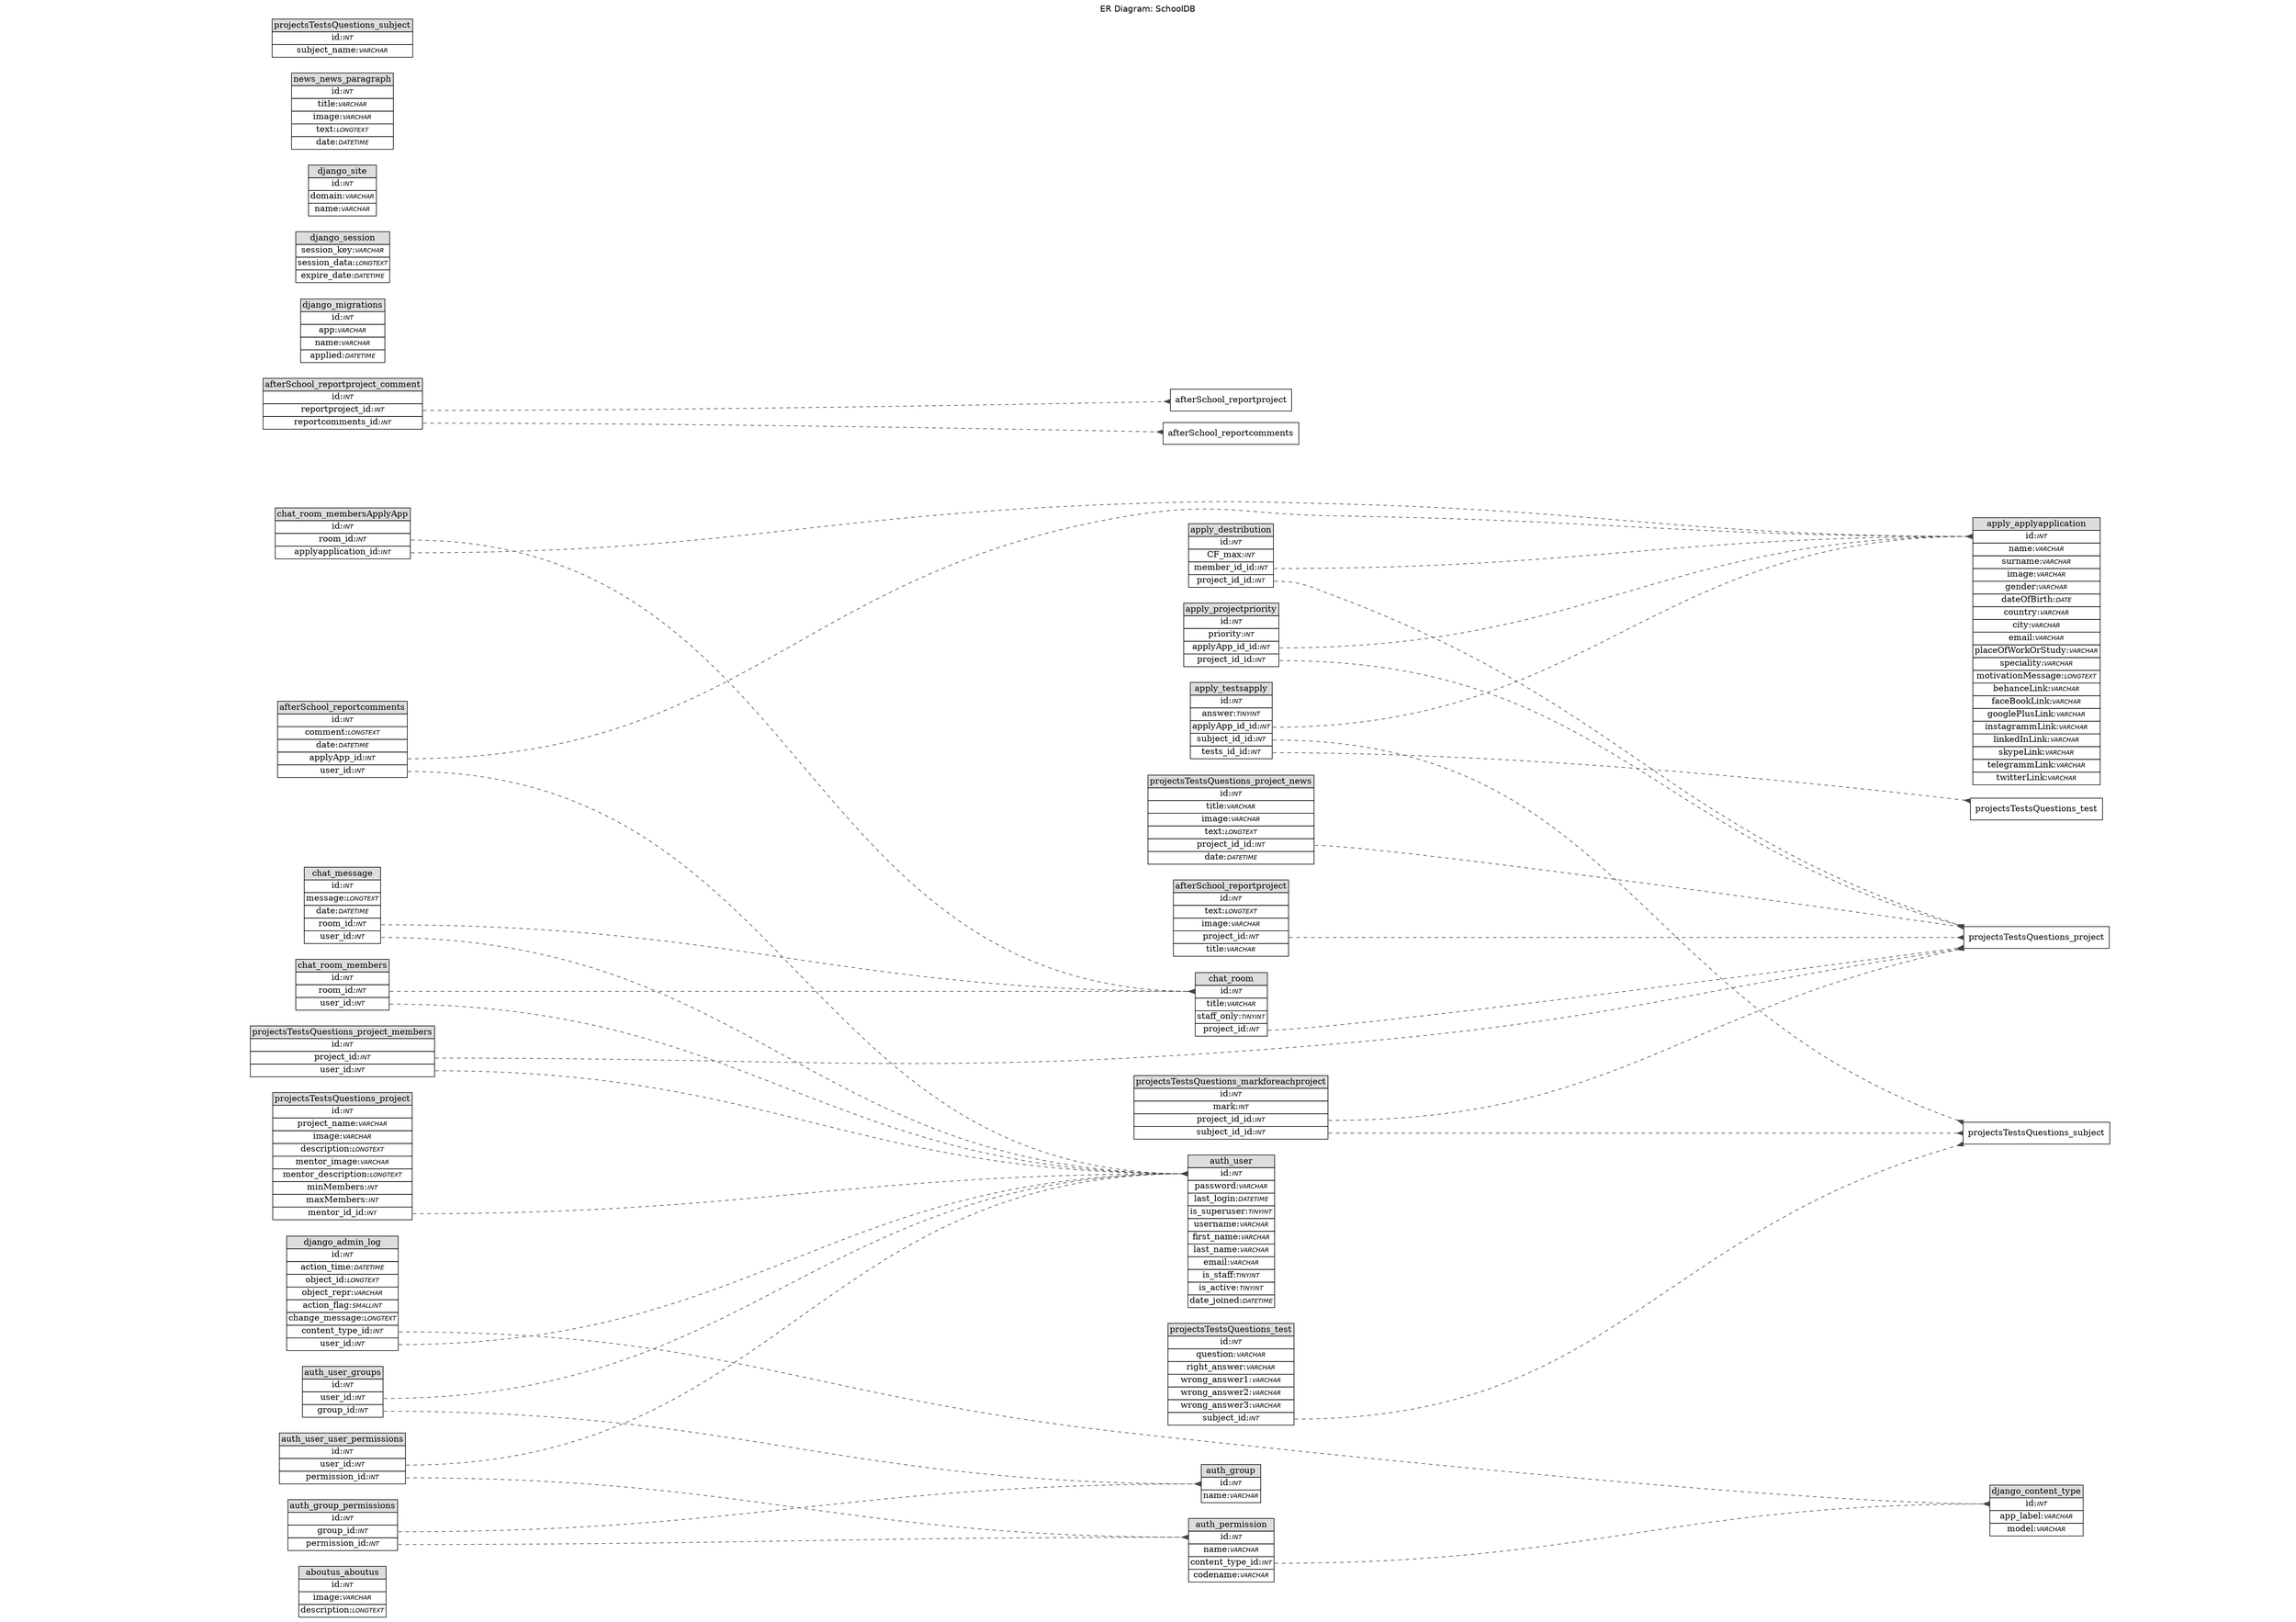 // ************************************************************
// Generated by: Sequel Pro
// Version 4541
//
// http://www.sequelpro.com/
// https://github.com/sequelpro/sequelpro
//
// Host: 127.0.0.1 (MySQL 5.7.9)
// Database: SchoolDB
// Generation Time: 2017-06-02 12:08:07 +0000
// ************************************************************

digraph "Database Structure" {
	label = "ER Diagram: SchoolDB";
	labelloc = t;
	compound = true;
	node [ shape = record ];
	fontname = "Helvetica";
	ranksep = 1.25;
	ratio = 0.7;
	rankdir = LR;
	subgraph "table_aboutus_aboutus" {
		node [ shape = "plaintext" ];
		"aboutus_aboutus" [ label=<
			<TABLE BORDER="0" CELLSPACING="0" CELLBORDER="1">
			<TR><TD COLSPAN="3" BGCOLOR="#DDDDDD">aboutus_aboutus</TD></TR>
			<TR><TD COLSPAN="3" PORT="id">id:<FONT FACE="Helvetica-Oblique" POINT-SIZE="10">INT</FONT></TD></TR>
			<TR><TD COLSPAN="3" PORT="image">image:<FONT FACE="Helvetica-Oblique" POINT-SIZE="10">VARCHAR</FONT></TD></TR>
			<TR><TD COLSPAN="3" PORT="description">description:<FONT FACE="Helvetica-Oblique" POINT-SIZE="10">LONGTEXT</FONT></TD></TR>
			</TABLE>>
		];
	}
	subgraph "table_afterSchool_reportcomments" {
		node [ shape = "plaintext" ];
		"afterschool_reportcomments" [ label=<
			<TABLE BORDER="0" CELLSPACING="0" CELLBORDER="1">
			<TR><TD COLSPAN="3" BGCOLOR="#DDDDDD">afterSchool_reportcomments</TD></TR>
			<TR><TD COLSPAN="3" PORT="id">id:<FONT FACE="Helvetica-Oblique" POINT-SIZE="10">INT</FONT></TD></TR>
			<TR><TD COLSPAN="3" PORT="comment">comment:<FONT FACE="Helvetica-Oblique" POINT-SIZE="10">LONGTEXT</FONT></TD></TR>
			<TR><TD COLSPAN="3" PORT="date">date:<FONT FACE="Helvetica-Oblique" POINT-SIZE="10">DATETIME</FONT></TD></TR>
			<TR><TD COLSPAN="3" PORT="applyApp_id">applyApp_id:<FONT FACE="Helvetica-Oblique" POINT-SIZE="10">INT</FONT></TD></TR>
			<TR><TD COLSPAN="3" PORT="user_id">user_id:<FONT FACE="Helvetica-Oblique" POINT-SIZE="10">INT</FONT></TD></TR>
			</TABLE>>
		];
	}
	subgraph "table_afterSchool_reportproject" {
		node [ shape = "plaintext" ];
		"afterschool_reportproject" [ label=<
			<TABLE BORDER="0" CELLSPACING="0" CELLBORDER="1">
			<TR><TD COLSPAN="3" BGCOLOR="#DDDDDD">afterSchool_reportproject</TD></TR>
			<TR><TD COLSPAN="3" PORT="id">id:<FONT FACE="Helvetica-Oblique" POINT-SIZE="10">INT</FONT></TD></TR>
			<TR><TD COLSPAN="3" PORT="text">text:<FONT FACE="Helvetica-Oblique" POINT-SIZE="10">LONGTEXT</FONT></TD></TR>
			<TR><TD COLSPAN="3" PORT="image">image:<FONT FACE="Helvetica-Oblique" POINT-SIZE="10">VARCHAR</FONT></TD></TR>
			<TR><TD COLSPAN="3" PORT="project_id">project_id:<FONT FACE="Helvetica-Oblique" POINT-SIZE="10">INT</FONT></TD></TR>
			<TR><TD COLSPAN="3" PORT="title">title:<FONT FACE="Helvetica-Oblique" POINT-SIZE="10">VARCHAR</FONT></TD></TR>
			</TABLE>>
		];
	}
	subgraph "table_afterSchool_reportproject_comment" {
		node [ shape = "plaintext" ];
		"afterschool_reportproject_comment" [ label=<
			<TABLE BORDER="0" CELLSPACING="0" CELLBORDER="1">
			<TR><TD COLSPAN="3" BGCOLOR="#DDDDDD">afterSchool_reportproject_comment</TD></TR>
			<TR><TD COLSPAN="3" PORT="id">id:<FONT FACE="Helvetica-Oblique" POINT-SIZE="10">INT</FONT></TD></TR>
			<TR><TD COLSPAN="3" PORT="reportproject_id">reportproject_id:<FONT FACE="Helvetica-Oblique" POINT-SIZE="10">INT</FONT></TD></TR>
			<TR><TD COLSPAN="3" PORT="reportcomments_id">reportcomments_id:<FONT FACE="Helvetica-Oblique" POINT-SIZE="10">INT</FONT></TD></TR>
			</TABLE>>
		];
	}
	subgraph "table_apply_applyapplication" {
		node [ shape = "plaintext" ];
		"apply_applyapplication" [ label=<
			<TABLE BORDER="0" CELLSPACING="0" CELLBORDER="1">
			<TR><TD COLSPAN="3" BGCOLOR="#DDDDDD">apply_applyapplication</TD></TR>
			<TR><TD COLSPAN="3" PORT="id">id:<FONT FACE="Helvetica-Oblique" POINT-SIZE="10">INT</FONT></TD></TR>
			<TR><TD COLSPAN="3" PORT="name">name:<FONT FACE="Helvetica-Oblique" POINT-SIZE="10">VARCHAR</FONT></TD></TR>
			<TR><TD COLSPAN="3" PORT="surname">surname:<FONT FACE="Helvetica-Oblique" POINT-SIZE="10">VARCHAR</FONT></TD></TR>
			<TR><TD COLSPAN="3" PORT="image">image:<FONT FACE="Helvetica-Oblique" POINT-SIZE="10">VARCHAR</FONT></TD></TR>
			<TR><TD COLSPAN="3" PORT="gender">gender:<FONT FACE="Helvetica-Oblique" POINT-SIZE="10">VARCHAR</FONT></TD></TR>
			<TR><TD COLSPAN="3" PORT="dateOfBirth">dateOfBirth:<FONT FACE="Helvetica-Oblique" POINT-SIZE="10">DATE</FONT></TD></TR>
			<TR><TD COLSPAN="3" PORT="country">country:<FONT FACE="Helvetica-Oblique" POINT-SIZE="10">VARCHAR</FONT></TD></TR>
			<TR><TD COLSPAN="3" PORT="city">city:<FONT FACE="Helvetica-Oblique" POINT-SIZE="10">VARCHAR</FONT></TD></TR>
			<TR><TD COLSPAN="3" PORT="email">email:<FONT FACE="Helvetica-Oblique" POINT-SIZE="10">VARCHAR</FONT></TD></TR>
			<TR><TD COLSPAN="3" PORT="placeOfWorkOrStudy">placeOfWorkOrStudy:<FONT FACE="Helvetica-Oblique" POINT-SIZE="10">VARCHAR</FONT></TD></TR>
			<TR><TD COLSPAN="3" PORT="speciality">speciality:<FONT FACE="Helvetica-Oblique" POINT-SIZE="10">VARCHAR</FONT></TD></TR>
			<TR><TD COLSPAN="3" PORT="motivationMessage">motivationMessage:<FONT FACE="Helvetica-Oblique" POINT-SIZE="10">LONGTEXT</FONT></TD></TR>
			<TR><TD COLSPAN="3" PORT="behanceLink">behanceLink:<FONT FACE="Helvetica-Oblique" POINT-SIZE="10">VARCHAR</FONT></TD></TR>
			<TR><TD COLSPAN="3" PORT="faceBookLink">faceBookLink:<FONT FACE="Helvetica-Oblique" POINT-SIZE="10">VARCHAR</FONT></TD></TR>
			<TR><TD COLSPAN="3" PORT="googlePlusLink">googlePlusLink:<FONT FACE="Helvetica-Oblique" POINT-SIZE="10">VARCHAR</FONT></TD></TR>
			<TR><TD COLSPAN="3" PORT="instagrammLink">instagrammLink:<FONT FACE="Helvetica-Oblique" POINT-SIZE="10">VARCHAR</FONT></TD></TR>
			<TR><TD COLSPAN="3" PORT="linkedInLink">linkedInLink:<FONT FACE="Helvetica-Oblique" POINT-SIZE="10">VARCHAR</FONT></TD></TR>
			<TR><TD COLSPAN="3" PORT="skypeLink">skypeLink:<FONT FACE="Helvetica-Oblique" POINT-SIZE="10">VARCHAR</FONT></TD></TR>
			<TR><TD COLSPAN="3" PORT="telegrammLink">telegrammLink:<FONT FACE="Helvetica-Oblique" POINT-SIZE="10">VARCHAR</FONT></TD></TR>
			<TR><TD COLSPAN="3" PORT="twitterLink">twitterLink:<FONT FACE="Helvetica-Oblique" POINT-SIZE="10">VARCHAR</FONT></TD></TR>
			</TABLE>>
		];
	}
	subgraph "table_apply_destribution" {
		node [ shape = "plaintext" ];
		"apply_destribution" [ label=<
			<TABLE BORDER="0" CELLSPACING="0" CELLBORDER="1">
			<TR><TD COLSPAN="3" BGCOLOR="#DDDDDD">apply_destribution</TD></TR>
			<TR><TD COLSPAN="3" PORT="id">id:<FONT FACE="Helvetica-Oblique" POINT-SIZE="10">INT</FONT></TD></TR>
			<TR><TD COLSPAN="3" PORT="CF_max">CF_max:<FONT FACE="Helvetica-Oblique" POINT-SIZE="10">INT</FONT></TD></TR>
			<TR><TD COLSPAN="3" PORT="member_id_id">member_id_id:<FONT FACE="Helvetica-Oblique" POINT-SIZE="10">INT</FONT></TD></TR>
			<TR><TD COLSPAN="3" PORT="project_id_id">project_id_id:<FONT FACE="Helvetica-Oblique" POINT-SIZE="10">INT</FONT></TD></TR>
			</TABLE>>
		];
	}
	subgraph "table_apply_projectpriority" {
		node [ shape = "plaintext" ];
		"apply_projectpriority" [ label=<
			<TABLE BORDER="0" CELLSPACING="0" CELLBORDER="1">
			<TR><TD COLSPAN="3" BGCOLOR="#DDDDDD">apply_projectpriority</TD></TR>
			<TR><TD COLSPAN="3" PORT="id">id:<FONT FACE="Helvetica-Oblique" POINT-SIZE="10">INT</FONT></TD></TR>
			<TR><TD COLSPAN="3" PORT="priority">priority:<FONT FACE="Helvetica-Oblique" POINT-SIZE="10">INT</FONT></TD></TR>
			<TR><TD COLSPAN="3" PORT="applyApp_id_id">applyApp_id_id:<FONT FACE="Helvetica-Oblique" POINT-SIZE="10">INT</FONT></TD></TR>
			<TR><TD COLSPAN="3" PORT="project_id_id">project_id_id:<FONT FACE="Helvetica-Oblique" POINT-SIZE="10">INT</FONT></TD></TR>
			</TABLE>>
		];
	}
	subgraph "table_apply_testsapply" {
		node [ shape = "plaintext" ];
		"apply_testsapply" [ label=<
			<TABLE BORDER="0" CELLSPACING="0" CELLBORDER="1">
			<TR><TD COLSPAN="3" BGCOLOR="#DDDDDD">apply_testsapply</TD></TR>
			<TR><TD COLSPAN="3" PORT="id">id:<FONT FACE="Helvetica-Oblique" POINT-SIZE="10">INT</FONT></TD></TR>
			<TR><TD COLSPAN="3" PORT="answer">answer:<FONT FACE="Helvetica-Oblique" POINT-SIZE="10">TINYINT</FONT></TD></TR>
			<TR><TD COLSPAN="3" PORT="applyApp_id_id">applyApp_id_id:<FONT FACE="Helvetica-Oblique" POINT-SIZE="10">INT</FONT></TD></TR>
			<TR><TD COLSPAN="3" PORT="subject_id_id">subject_id_id:<FONT FACE="Helvetica-Oblique" POINT-SIZE="10">INT</FONT></TD></TR>
			<TR><TD COLSPAN="3" PORT="tests_id_id">tests_id_id:<FONT FACE="Helvetica-Oblique" POINT-SIZE="10">INT</FONT></TD></TR>
			</TABLE>>
		];
	}
	subgraph "table_auth_group" {
		node [ shape = "plaintext" ];
		"auth_group" [ label=<
			<TABLE BORDER="0" CELLSPACING="0" CELLBORDER="1">
			<TR><TD COLSPAN="3" BGCOLOR="#DDDDDD">auth_group</TD></TR>
			<TR><TD COLSPAN="3" PORT="id">id:<FONT FACE="Helvetica-Oblique" POINT-SIZE="10">INT</FONT></TD></TR>
			<TR><TD COLSPAN="3" PORT="name">name:<FONT FACE="Helvetica-Oblique" POINT-SIZE="10">VARCHAR</FONT></TD></TR>
			</TABLE>>
		];
	}
	subgraph "table_auth_group_permissions" {
		node [ shape = "plaintext" ];
		"auth_group_permissions" [ label=<
			<TABLE BORDER="0" CELLSPACING="0" CELLBORDER="1">
			<TR><TD COLSPAN="3" BGCOLOR="#DDDDDD">auth_group_permissions</TD></TR>
			<TR><TD COLSPAN="3" PORT="id">id:<FONT FACE="Helvetica-Oblique" POINT-SIZE="10">INT</FONT></TD></TR>
			<TR><TD COLSPAN="3" PORT="group_id">group_id:<FONT FACE="Helvetica-Oblique" POINT-SIZE="10">INT</FONT></TD></TR>
			<TR><TD COLSPAN="3" PORT="permission_id">permission_id:<FONT FACE="Helvetica-Oblique" POINT-SIZE="10">INT</FONT></TD></TR>
			</TABLE>>
		];
	}
	subgraph "table_auth_permission" {
		node [ shape = "plaintext" ];
		"auth_permission" [ label=<
			<TABLE BORDER="0" CELLSPACING="0" CELLBORDER="1">
			<TR><TD COLSPAN="3" BGCOLOR="#DDDDDD">auth_permission</TD></TR>
			<TR><TD COLSPAN="3" PORT="id">id:<FONT FACE="Helvetica-Oblique" POINT-SIZE="10">INT</FONT></TD></TR>
			<TR><TD COLSPAN="3" PORT="name">name:<FONT FACE="Helvetica-Oblique" POINT-SIZE="10">VARCHAR</FONT></TD></TR>
			<TR><TD COLSPAN="3" PORT="content_type_id">content_type_id:<FONT FACE="Helvetica-Oblique" POINT-SIZE="10">INT</FONT></TD></TR>
			<TR><TD COLSPAN="3" PORT="codename">codename:<FONT FACE="Helvetica-Oblique" POINT-SIZE="10">VARCHAR</FONT></TD></TR>
			</TABLE>>
		];
	}
	subgraph "table_auth_user" {
		node [ shape = "plaintext" ];
		"auth_user" [ label=<
			<TABLE BORDER="0" CELLSPACING="0" CELLBORDER="1">
			<TR><TD COLSPAN="3" BGCOLOR="#DDDDDD">auth_user</TD></TR>
			<TR><TD COLSPAN="3" PORT="id">id:<FONT FACE="Helvetica-Oblique" POINT-SIZE="10">INT</FONT></TD></TR>
			<TR><TD COLSPAN="3" PORT="password">password:<FONT FACE="Helvetica-Oblique" POINT-SIZE="10">VARCHAR</FONT></TD></TR>
			<TR><TD COLSPAN="3" PORT="last_login">last_login:<FONT FACE="Helvetica-Oblique" POINT-SIZE="10">DATETIME</FONT></TD></TR>
			<TR><TD COLSPAN="3" PORT="is_superuser">is_superuser:<FONT FACE="Helvetica-Oblique" POINT-SIZE="10">TINYINT</FONT></TD></TR>
			<TR><TD COLSPAN="3" PORT="username">username:<FONT FACE="Helvetica-Oblique" POINT-SIZE="10">VARCHAR</FONT></TD></TR>
			<TR><TD COLSPAN="3" PORT="first_name">first_name:<FONT FACE="Helvetica-Oblique" POINT-SIZE="10">VARCHAR</FONT></TD></TR>
			<TR><TD COLSPAN="3" PORT="last_name">last_name:<FONT FACE="Helvetica-Oblique" POINT-SIZE="10">VARCHAR</FONT></TD></TR>
			<TR><TD COLSPAN="3" PORT="email">email:<FONT FACE="Helvetica-Oblique" POINT-SIZE="10">VARCHAR</FONT></TD></TR>
			<TR><TD COLSPAN="3" PORT="is_staff">is_staff:<FONT FACE="Helvetica-Oblique" POINT-SIZE="10">TINYINT</FONT></TD></TR>
			<TR><TD COLSPAN="3" PORT="is_active">is_active:<FONT FACE="Helvetica-Oblique" POINT-SIZE="10">TINYINT</FONT></TD></TR>
			<TR><TD COLSPAN="3" PORT="date_joined">date_joined:<FONT FACE="Helvetica-Oblique" POINT-SIZE="10">DATETIME</FONT></TD></TR>
			</TABLE>>
		];
	}
	subgraph "table_auth_user_groups" {
		node [ shape = "plaintext" ];
		"auth_user_groups" [ label=<
			<TABLE BORDER="0" CELLSPACING="0" CELLBORDER="1">
			<TR><TD COLSPAN="3" BGCOLOR="#DDDDDD">auth_user_groups</TD></TR>
			<TR><TD COLSPAN="3" PORT="id">id:<FONT FACE="Helvetica-Oblique" POINT-SIZE="10">INT</FONT></TD></TR>
			<TR><TD COLSPAN="3" PORT="user_id">user_id:<FONT FACE="Helvetica-Oblique" POINT-SIZE="10">INT</FONT></TD></TR>
			<TR><TD COLSPAN="3" PORT="group_id">group_id:<FONT FACE="Helvetica-Oblique" POINT-SIZE="10">INT</FONT></TD></TR>
			</TABLE>>
		];
	}
	subgraph "table_auth_user_user_permissions" {
		node [ shape = "plaintext" ];
		"auth_user_user_permissions" [ label=<
			<TABLE BORDER="0" CELLSPACING="0" CELLBORDER="1">
			<TR><TD COLSPAN="3" BGCOLOR="#DDDDDD">auth_user_user_permissions</TD></TR>
			<TR><TD COLSPAN="3" PORT="id">id:<FONT FACE="Helvetica-Oblique" POINT-SIZE="10">INT</FONT></TD></TR>
			<TR><TD COLSPAN="3" PORT="user_id">user_id:<FONT FACE="Helvetica-Oblique" POINT-SIZE="10">INT</FONT></TD></TR>
			<TR><TD COLSPAN="3" PORT="permission_id">permission_id:<FONT FACE="Helvetica-Oblique" POINT-SIZE="10">INT</FONT></TD></TR>
			</TABLE>>
		];
	}
	subgraph "table_chat_message" {
		node [ shape = "plaintext" ];
		"chat_message" [ label=<
			<TABLE BORDER="0" CELLSPACING="0" CELLBORDER="1">
			<TR><TD COLSPAN="3" BGCOLOR="#DDDDDD">chat_message</TD></TR>
			<TR><TD COLSPAN="3" PORT="id">id:<FONT FACE="Helvetica-Oblique" POINT-SIZE="10">INT</FONT></TD></TR>
			<TR><TD COLSPAN="3" PORT="message">message:<FONT FACE="Helvetica-Oblique" POINT-SIZE="10">LONGTEXT</FONT></TD></TR>
			<TR><TD COLSPAN="3" PORT="date">date:<FONT FACE="Helvetica-Oblique" POINT-SIZE="10">DATETIME</FONT></TD></TR>
			<TR><TD COLSPAN="3" PORT="room_id">room_id:<FONT FACE="Helvetica-Oblique" POINT-SIZE="10">INT</FONT></TD></TR>
			<TR><TD COLSPAN="3" PORT="user_id">user_id:<FONT FACE="Helvetica-Oblique" POINT-SIZE="10">INT</FONT></TD></TR>
			</TABLE>>
		];
	}
	subgraph "table_chat_room" {
		node [ shape = "plaintext" ];
		"chat_room" [ label=<
			<TABLE BORDER="0" CELLSPACING="0" CELLBORDER="1">
			<TR><TD COLSPAN="3" BGCOLOR="#DDDDDD">chat_room</TD></TR>
			<TR><TD COLSPAN="3" PORT="id">id:<FONT FACE="Helvetica-Oblique" POINT-SIZE="10">INT</FONT></TD></TR>
			<TR><TD COLSPAN="3" PORT="title">title:<FONT FACE="Helvetica-Oblique" POINT-SIZE="10">VARCHAR</FONT></TD></TR>
			<TR><TD COLSPAN="3" PORT="staff_only">staff_only:<FONT FACE="Helvetica-Oblique" POINT-SIZE="10">TINYINT</FONT></TD></TR>
			<TR><TD COLSPAN="3" PORT="project_id">project_id:<FONT FACE="Helvetica-Oblique" POINT-SIZE="10">INT</FONT></TD></TR>
			</TABLE>>
		];
	}
	subgraph "table_chat_room_members" {
		node [ shape = "plaintext" ];
		"chat_room_members" [ label=<
			<TABLE BORDER="0" CELLSPACING="0" CELLBORDER="1">
			<TR><TD COLSPAN="3" BGCOLOR="#DDDDDD">chat_room_members</TD></TR>
			<TR><TD COLSPAN="3" PORT="id">id:<FONT FACE="Helvetica-Oblique" POINT-SIZE="10">INT</FONT></TD></TR>
			<TR><TD COLSPAN="3" PORT="room_id">room_id:<FONT FACE="Helvetica-Oblique" POINT-SIZE="10">INT</FONT></TD></TR>
			<TR><TD COLSPAN="3" PORT="user_id">user_id:<FONT FACE="Helvetica-Oblique" POINT-SIZE="10">INT</FONT></TD></TR>
			</TABLE>>
		];
	}
	subgraph "table_chat_room_membersApplyApp" {
		node [ shape = "plaintext" ];
		"chat_room_membersapplyapp" [ label=<
			<TABLE BORDER="0" CELLSPACING="0" CELLBORDER="1">
			<TR><TD COLSPAN="3" BGCOLOR="#DDDDDD">chat_room_membersApplyApp</TD></TR>
			<TR><TD COLSPAN="3" PORT="id">id:<FONT FACE="Helvetica-Oblique" POINT-SIZE="10">INT</FONT></TD></TR>
			<TR><TD COLSPAN="3" PORT="room_id">room_id:<FONT FACE="Helvetica-Oblique" POINT-SIZE="10">INT</FONT></TD></TR>
			<TR><TD COLSPAN="3" PORT="applyapplication_id">applyapplication_id:<FONT FACE="Helvetica-Oblique" POINT-SIZE="10">INT</FONT></TD></TR>
			</TABLE>>
		];
	}
	subgraph "table_django_admin_log" {
		node [ shape = "plaintext" ];
		"django_admin_log" [ label=<
			<TABLE BORDER="0" CELLSPACING="0" CELLBORDER="1">
			<TR><TD COLSPAN="3" BGCOLOR="#DDDDDD">django_admin_log</TD></TR>
			<TR><TD COLSPAN="3" PORT="id">id:<FONT FACE="Helvetica-Oblique" POINT-SIZE="10">INT</FONT></TD></TR>
			<TR><TD COLSPAN="3" PORT="action_time">action_time:<FONT FACE="Helvetica-Oblique" POINT-SIZE="10">DATETIME</FONT></TD></TR>
			<TR><TD COLSPAN="3" PORT="object_id">object_id:<FONT FACE="Helvetica-Oblique" POINT-SIZE="10">LONGTEXT</FONT></TD></TR>
			<TR><TD COLSPAN="3" PORT="object_repr">object_repr:<FONT FACE="Helvetica-Oblique" POINT-SIZE="10">VARCHAR</FONT></TD></TR>
			<TR><TD COLSPAN="3" PORT="action_flag">action_flag:<FONT FACE="Helvetica-Oblique" POINT-SIZE="10">SMALLINT</FONT></TD></TR>
			<TR><TD COLSPAN="3" PORT="change_message">change_message:<FONT FACE="Helvetica-Oblique" POINT-SIZE="10">LONGTEXT</FONT></TD></TR>
			<TR><TD COLSPAN="3" PORT="content_type_id">content_type_id:<FONT FACE="Helvetica-Oblique" POINT-SIZE="10">INT</FONT></TD></TR>
			<TR><TD COLSPAN="3" PORT="user_id">user_id:<FONT FACE="Helvetica-Oblique" POINT-SIZE="10">INT</FONT></TD></TR>
			</TABLE>>
		];
	}
	subgraph "table_django_content_type" {
		node [ shape = "plaintext" ];
		"django_content_type" [ label=<
			<TABLE BORDER="0" CELLSPACING="0" CELLBORDER="1">
			<TR><TD COLSPAN="3" BGCOLOR="#DDDDDD">django_content_type</TD></TR>
			<TR><TD COLSPAN="3" PORT="id">id:<FONT FACE="Helvetica-Oblique" POINT-SIZE="10">INT</FONT></TD></TR>
			<TR><TD COLSPAN="3" PORT="app_label">app_label:<FONT FACE="Helvetica-Oblique" POINT-SIZE="10">VARCHAR</FONT></TD></TR>
			<TR><TD COLSPAN="3" PORT="model">model:<FONT FACE="Helvetica-Oblique" POINT-SIZE="10">VARCHAR</FONT></TD></TR>
			</TABLE>>
		];
	}
	subgraph "table_django_migrations" {
		node [ shape = "plaintext" ];
		"django_migrations" [ label=<
			<TABLE BORDER="0" CELLSPACING="0" CELLBORDER="1">
			<TR><TD COLSPAN="3" BGCOLOR="#DDDDDD">django_migrations</TD></TR>
			<TR><TD COLSPAN="3" PORT="id">id:<FONT FACE="Helvetica-Oblique" POINT-SIZE="10">INT</FONT></TD></TR>
			<TR><TD COLSPAN="3" PORT="app">app:<FONT FACE="Helvetica-Oblique" POINT-SIZE="10">VARCHAR</FONT></TD></TR>
			<TR><TD COLSPAN="3" PORT="name">name:<FONT FACE="Helvetica-Oblique" POINT-SIZE="10">VARCHAR</FONT></TD></TR>
			<TR><TD COLSPAN="3" PORT="applied">applied:<FONT FACE="Helvetica-Oblique" POINT-SIZE="10">DATETIME</FONT></TD></TR>
			</TABLE>>
		];
	}
	subgraph "table_django_session" {
		node [ shape = "plaintext" ];
		"django_session" [ label=<
			<TABLE BORDER="0" CELLSPACING="0" CELLBORDER="1">
			<TR><TD COLSPAN="3" BGCOLOR="#DDDDDD">django_session</TD></TR>
			<TR><TD COLSPAN="3" PORT="session_key">session_key:<FONT FACE="Helvetica-Oblique" POINT-SIZE="10">VARCHAR</FONT></TD></TR>
			<TR><TD COLSPAN="3" PORT="session_data">session_data:<FONT FACE="Helvetica-Oblique" POINT-SIZE="10">LONGTEXT</FONT></TD></TR>
			<TR><TD COLSPAN="3" PORT="expire_date">expire_date:<FONT FACE="Helvetica-Oblique" POINT-SIZE="10">DATETIME</FONT></TD></TR>
			</TABLE>>
		];
	}
	subgraph "table_django_site" {
		node [ shape = "plaintext" ];
		"django_site" [ label=<
			<TABLE BORDER="0" CELLSPACING="0" CELLBORDER="1">
			<TR><TD COLSPAN="3" BGCOLOR="#DDDDDD">django_site</TD></TR>
			<TR><TD COLSPAN="3" PORT="id">id:<FONT FACE="Helvetica-Oblique" POINT-SIZE="10">INT</FONT></TD></TR>
			<TR><TD COLSPAN="3" PORT="domain">domain:<FONT FACE="Helvetica-Oblique" POINT-SIZE="10">VARCHAR</FONT></TD></TR>
			<TR><TD COLSPAN="3" PORT="name">name:<FONT FACE="Helvetica-Oblique" POINT-SIZE="10">VARCHAR</FONT></TD></TR>
			</TABLE>>
		];
	}
	subgraph "table_news_news_paragraph" {
		node [ shape = "plaintext" ];
		"news_news_paragraph" [ label=<
			<TABLE BORDER="0" CELLSPACING="0" CELLBORDER="1">
			<TR><TD COLSPAN="3" BGCOLOR="#DDDDDD">news_news_paragraph</TD></TR>
			<TR><TD COLSPAN="3" PORT="id">id:<FONT FACE="Helvetica-Oblique" POINT-SIZE="10">INT</FONT></TD></TR>
			<TR><TD COLSPAN="3" PORT="title">title:<FONT FACE="Helvetica-Oblique" POINT-SIZE="10">VARCHAR</FONT></TD></TR>
			<TR><TD COLSPAN="3" PORT="image">image:<FONT FACE="Helvetica-Oblique" POINT-SIZE="10">VARCHAR</FONT></TD></TR>
			<TR><TD COLSPAN="3" PORT="text">text:<FONT FACE="Helvetica-Oblique" POINT-SIZE="10">LONGTEXT</FONT></TD></TR>
			<TR><TD COLSPAN="3" PORT="date">date:<FONT FACE="Helvetica-Oblique" POINT-SIZE="10">DATETIME</FONT></TD></TR>
			</TABLE>>
		];
	}
	subgraph "table_projectsTestsQuestions_markforeachproject" {
		node [ shape = "plaintext" ];
		"projectstestsquestions_markforeachproject" [ label=<
			<TABLE BORDER="0" CELLSPACING="0" CELLBORDER="1">
			<TR><TD COLSPAN="3" BGCOLOR="#DDDDDD">projectsTestsQuestions_markforeachproject</TD></TR>
			<TR><TD COLSPAN="3" PORT="id">id:<FONT FACE="Helvetica-Oblique" POINT-SIZE="10">INT</FONT></TD></TR>
			<TR><TD COLSPAN="3" PORT="mark">mark:<FONT FACE="Helvetica-Oblique" POINT-SIZE="10">INT</FONT></TD></TR>
			<TR><TD COLSPAN="3" PORT="project_id_id">project_id_id:<FONT FACE="Helvetica-Oblique" POINT-SIZE="10">INT</FONT></TD></TR>
			<TR><TD COLSPAN="3" PORT="subject_id_id">subject_id_id:<FONT FACE="Helvetica-Oblique" POINT-SIZE="10">INT</FONT></TD></TR>
			</TABLE>>
		];
	}
	subgraph "table_projectsTestsQuestions_project" {
		node [ shape = "plaintext" ];
		"projectstestsquestions_project" [ label=<
			<TABLE BORDER="0" CELLSPACING="0" CELLBORDER="1">
			<TR><TD COLSPAN="3" BGCOLOR="#DDDDDD">projectsTestsQuestions_project</TD></TR>
			<TR><TD COLSPAN="3" PORT="id">id:<FONT FACE="Helvetica-Oblique" POINT-SIZE="10">INT</FONT></TD></TR>
			<TR><TD COLSPAN="3" PORT="project_name">project_name:<FONT FACE="Helvetica-Oblique" POINT-SIZE="10">VARCHAR</FONT></TD></TR>
			<TR><TD COLSPAN="3" PORT="image">image:<FONT FACE="Helvetica-Oblique" POINT-SIZE="10">VARCHAR</FONT></TD></TR>
			<TR><TD COLSPAN="3" PORT="description">description:<FONT FACE="Helvetica-Oblique" POINT-SIZE="10">LONGTEXT</FONT></TD></TR>
			<TR><TD COLSPAN="3" PORT="mentor_image">mentor_image:<FONT FACE="Helvetica-Oblique" POINT-SIZE="10">VARCHAR</FONT></TD></TR>
			<TR><TD COLSPAN="3" PORT="mentor_description">mentor_description:<FONT FACE="Helvetica-Oblique" POINT-SIZE="10">LONGTEXT</FONT></TD></TR>
			<TR><TD COLSPAN="3" PORT="minMembers">minMembers:<FONT FACE="Helvetica-Oblique" POINT-SIZE="10">INT</FONT></TD></TR>
			<TR><TD COLSPAN="3" PORT="maxMembers">maxMembers:<FONT FACE="Helvetica-Oblique" POINT-SIZE="10">INT</FONT></TD></TR>
			<TR><TD COLSPAN="3" PORT="mentor_id_id">mentor_id_id:<FONT FACE="Helvetica-Oblique" POINT-SIZE="10">INT</FONT></TD></TR>
			</TABLE>>
		];
	}
	subgraph "table_projectsTestsQuestions_project_members" {
		node [ shape = "plaintext" ];
		"projectstestsquestions_project_members" [ label=<
			<TABLE BORDER="0" CELLSPACING="0" CELLBORDER="1">
			<TR><TD COLSPAN="3" BGCOLOR="#DDDDDD">projectsTestsQuestions_project_members</TD></TR>
			<TR><TD COLSPAN="3" PORT="id">id:<FONT FACE="Helvetica-Oblique" POINT-SIZE="10">INT</FONT></TD></TR>
			<TR><TD COLSPAN="3" PORT="project_id">project_id:<FONT FACE="Helvetica-Oblique" POINT-SIZE="10">INT</FONT></TD></TR>
			<TR><TD COLSPAN="3" PORT="user_id">user_id:<FONT FACE="Helvetica-Oblique" POINT-SIZE="10">INT</FONT></TD></TR>
			</TABLE>>
		];
	}
	subgraph "table_projectsTestsQuestions_project_news" {
		node [ shape = "plaintext" ];
		"projectstestsquestions_project_news" [ label=<
			<TABLE BORDER="0" CELLSPACING="0" CELLBORDER="1">
			<TR><TD COLSPAN="3" BGCOLOR="#DDDDDD">projectsTestsQuestions_project_news</TD></TR>
			<TR><TD COLSPAN="3" PORT="id">id:<FONT FACE="Helvetica-Oblique" POINT-SIZE="10">INT</FONT></TD></TR>
			<TR><TD COLSPAN="3" PORT="title">title:<FONT FACE="Helvetica-Oblique" POINT-SIZE="10">VARCHAR</FONT></TD></TR>
			<TR><TD COLSPAN="3" PORT="image">image:<FONT FACE="Helvetica-Oblique" POINT-SIZE="10">VARCHAR</FONT></TD></TR>
			<TR><TD COLSPAN="3" PORT="text">text:<FONT FACE="Helvetica-Oblique" POINT-SIZE="10">LONGTEXT</FONT></TD></TR>
			<TR><TD COLSPAN="3" PORT="project_id_id">project_id_id:<FONT FACE="Helvetica-Oblique" POINT-SIZE="10">INT</FONT></TD></TR>
			<TR><TD COLSPAN="3" PORT="date">date:<FONT FACE="Helvetica-Oblique" POINT-SIZE="10">DATETIME</FONT></TD></TR>
			</TABLE>>
		];
	}
	subgraph "table_projectsTestsQuestions_subject" {
		node [ shape = "plaintext" ];
		"projectstestsquestions_subject" [ label=<
			<TABLE BORDER="0" CELLSPACING="0" CELLBORDER="1">
			<TR><TD COLSPAN="3" BGCOLOR="#DDDDDD">projectsTestsQuestions_subject</TD></TR>
			<TR><TD COLSPAN="3" PORT="id">id:<FONT FACE="Helvetica-Oblique" POINT-SIZE="10">INT</FONT></TD></TR>
			<TR><TD COLSPAN="3" PORT="subject_name">subject_name:<FONT FACE="Helvetica-Oblique" POINT-SIZE="10">VARCHAR</FONT></TD></TR>
			</TABLE>>
		];
	}
	subgraph "table_projectsTestsQuestions_test" {
		node [ shape = "plaintext" ];
		"projectstestsquestions_test" [ label=<
			<TABLE BORDER="0" CELLSPACING="0" CELLBORDER="1">
			<TR><TD COLSPAN="3" BGCOLOR="#DDDDDD">projectsTestsQuestions_test</TD></TR>
			<TR><TD COLSPAN="3" PORT="id">id:<FONT FACE="Helvetica-Oblique" POINT-SIZE="10">INT</FONT></TD></TR>
			<TR><TD COLSPAN="3" PORT="question">question:<FONT FACE="Helvetica-Oblique" POINT-SIZE="10">VARCHAR</FONT></TD></TR>
			<TR><TD COLSPAN="3" PORT="right_answer">right_answer:<FONT FACE="Helvetica-Oblique" POINT-SIZE="10">VARCHAR</FONT></TD></TR>
			<TR><TD COLSPAN="3" PORT="wrong_answer1">wrong_answer1:<FONT FACE="Helvetica-Oblique" POINT-SIZE="10">VARCHAR</FONT></TD></TR>
			<TR><TD COLSPAN="3" PORT="wrong_answer2">wrong_answer2:<FONT FACE="Helvetica-Oblique" POINT-SIZE="10">VARCHAR</FONT></TD></TR>
			<TR><TD COLSPAN="3" PORT="wrong_answer3">wrong_answer3:<FONT FACE="Helvetica-Oblique" POINT-SIZE="10">VARCHAR</FONT></TD></TR>
			<TR><TD COLSPAN="3" PORT="subject_id">subject_id:<FONT FACE="Helvetica-Oblique" POINT-SIZE="10">INT</FONT></TD></TR>
			</TABLE>>
		];
	}
edge [ arrowhead=inv, arrowtail=normal, style=dashed, color="#444444" ];
afterschool_reportcomments:applyApp_id -> apply_applyapplication:id ;
afterschool_reportcomments:user_id -> auth_user:id ;
afterschool_reportproject:project_id -> projectsTestsQuestions_project:id ;
afterschool_reportproject_comment:reportcomments_id -> afterSchool_reportcomments:id ;
afterschool_reportproject_comment:reportproject_id -> afterSchool_reportproject:id ;
apply_destribution:project_id_id -> projectsTestsQuestions_project:id ;
apply_destribution:member_id_id -> apply_applyapplication:id ;
apply_projectpriority:project_id_id -> projectsTestsQuestions_project:id ;
apply_projectpriority:applyApp_id_id -> apply_applyapplication:id ;
apply_testsapply:subject_id_id -> projectsTestsQuestions_subject:id ;
apply_testsapply:tests_id_id -> projectsTestsQuestions_test:id ;
apply_testsapply:applyApp_id_id -> apply_applyapplication:id ;
auth_group_permissions:permission_id -> auth_permission:id ;
auth_group_permissions:group_id -> auth_group:id ;
auth_permission:content_type_id -> django_content_type:id ;
auth_user_groups:group_id -> auth_group:id ;
auth_user_groups:user_id -> auth_user:id ;
auth_user_user_permissions:permission_id -> auth_permission:id ;
auth_user_user_permissions:user_id -> auth_user:id ;
chat_message:room_id -> chat_room:id ;
chat_message:user_id -> auth_user:id ;
chat_room:project_id -> projectsTestsQuestions_project:id ;
chat_room_members:room_id -> chat_room:id ;
chat_room_members:user_id -> auth_user:id ;
chat_room_membersapplyapp:applyapplication_id -> apply_applyapplication:id ;
chat_room_membersapplyapp:room_id -> chat_room:id ;
django_admin_log:content_type_id -> django_content_type:id ;
django_admin_log:user_id -> auth_user:id ;
projectstestsquestions_markforeachproject:project_id_id -> projectsTestsQuestions_project:id ;
projectstestsquestions_markforeachproject:subject_id_id -> projectsTestsQuestions_subject:id ;
projectstestsquestions_project:mentor_id_id -> auth_user:id ;
projectstestsquestions_project_members:project_id -> projectsTestsQuestions_project:id ;
projectstestsquestions_project_members:user_id -> auth_user:id ;
projectstestsquestions_project_news:project_id_id -> projectsTestsQuestions_project:id ;
projectstestsquestions_test:subject_id -> projectsTestsQuestions_subject:id ;
}
